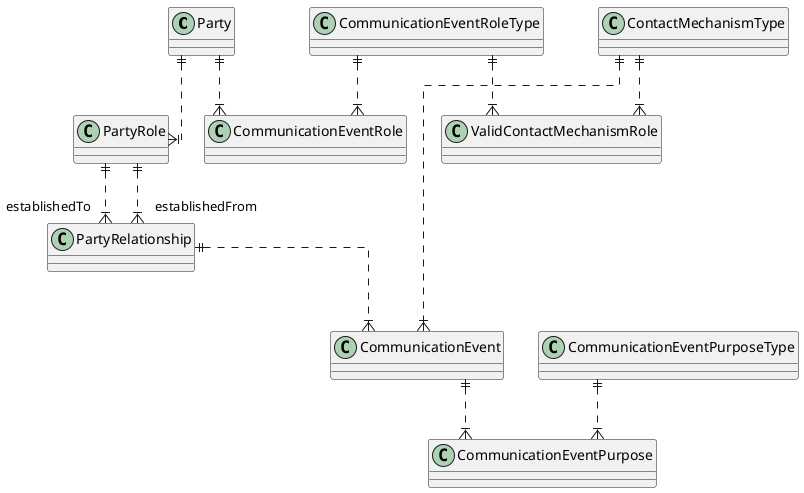 @startuml
' hide the spot
' hide circle

' avoid problems with angled crows feet
skinparam linetype ortho

Party  ||..|{ PartyRole
Party ||..|{ CommunicationEventRole
PartyRole ||..|{ "establishedTo" PartyRelationship
PartyRole ||..|{ "establishedFrom" PartyRelationship
PartyRelationship ||..|{ CommunicationEvent
ContactMechanismType ||..|{ CommunicationEvent
CommunicationEventRoleType ||..|{ CommunicationEventRole
CommunicationEventRoleType ||..|{ ValidContactMechanismRole
ContactMechanismType ||..|{ ValidContactMechanismRole
CommunicationEvent ||..|{ CommunicationEventPurpose
CommunicationEventPurposeType ||..|{ CommunicationEventPurpose

@enduml
